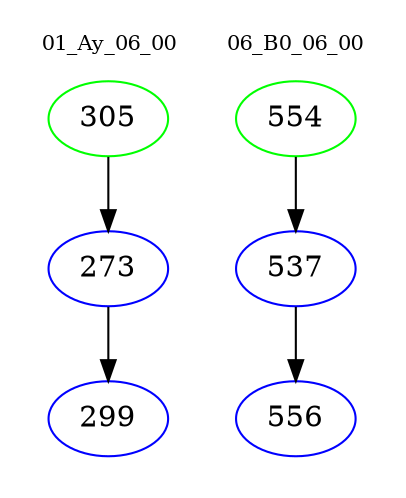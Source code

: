 digraph{
subgraph cluster_0 {
color = white
label = "01_Ay_06_00";
fontsize=10;
T0_305 [label="305", color="green"]
T0_305 -> T0_273 [color="black"]
T0_273 [label="273", color="blue"]
T0_273 -> T0_299 [color="black"]
T0_299 [label="299", color="blue"]
}
subgraph cluster_1 {
color = white
label = "06_B0_06_00";
fontsize=10;
T1_554 [label="554", color="green"]
T1_554 -> T1_537 [color="black"]
T1_537 [label="537", color="blue"]
T1_537 -> T1_556 [color="black"]
T1_556 [label="556", color="blue"]
}
}
